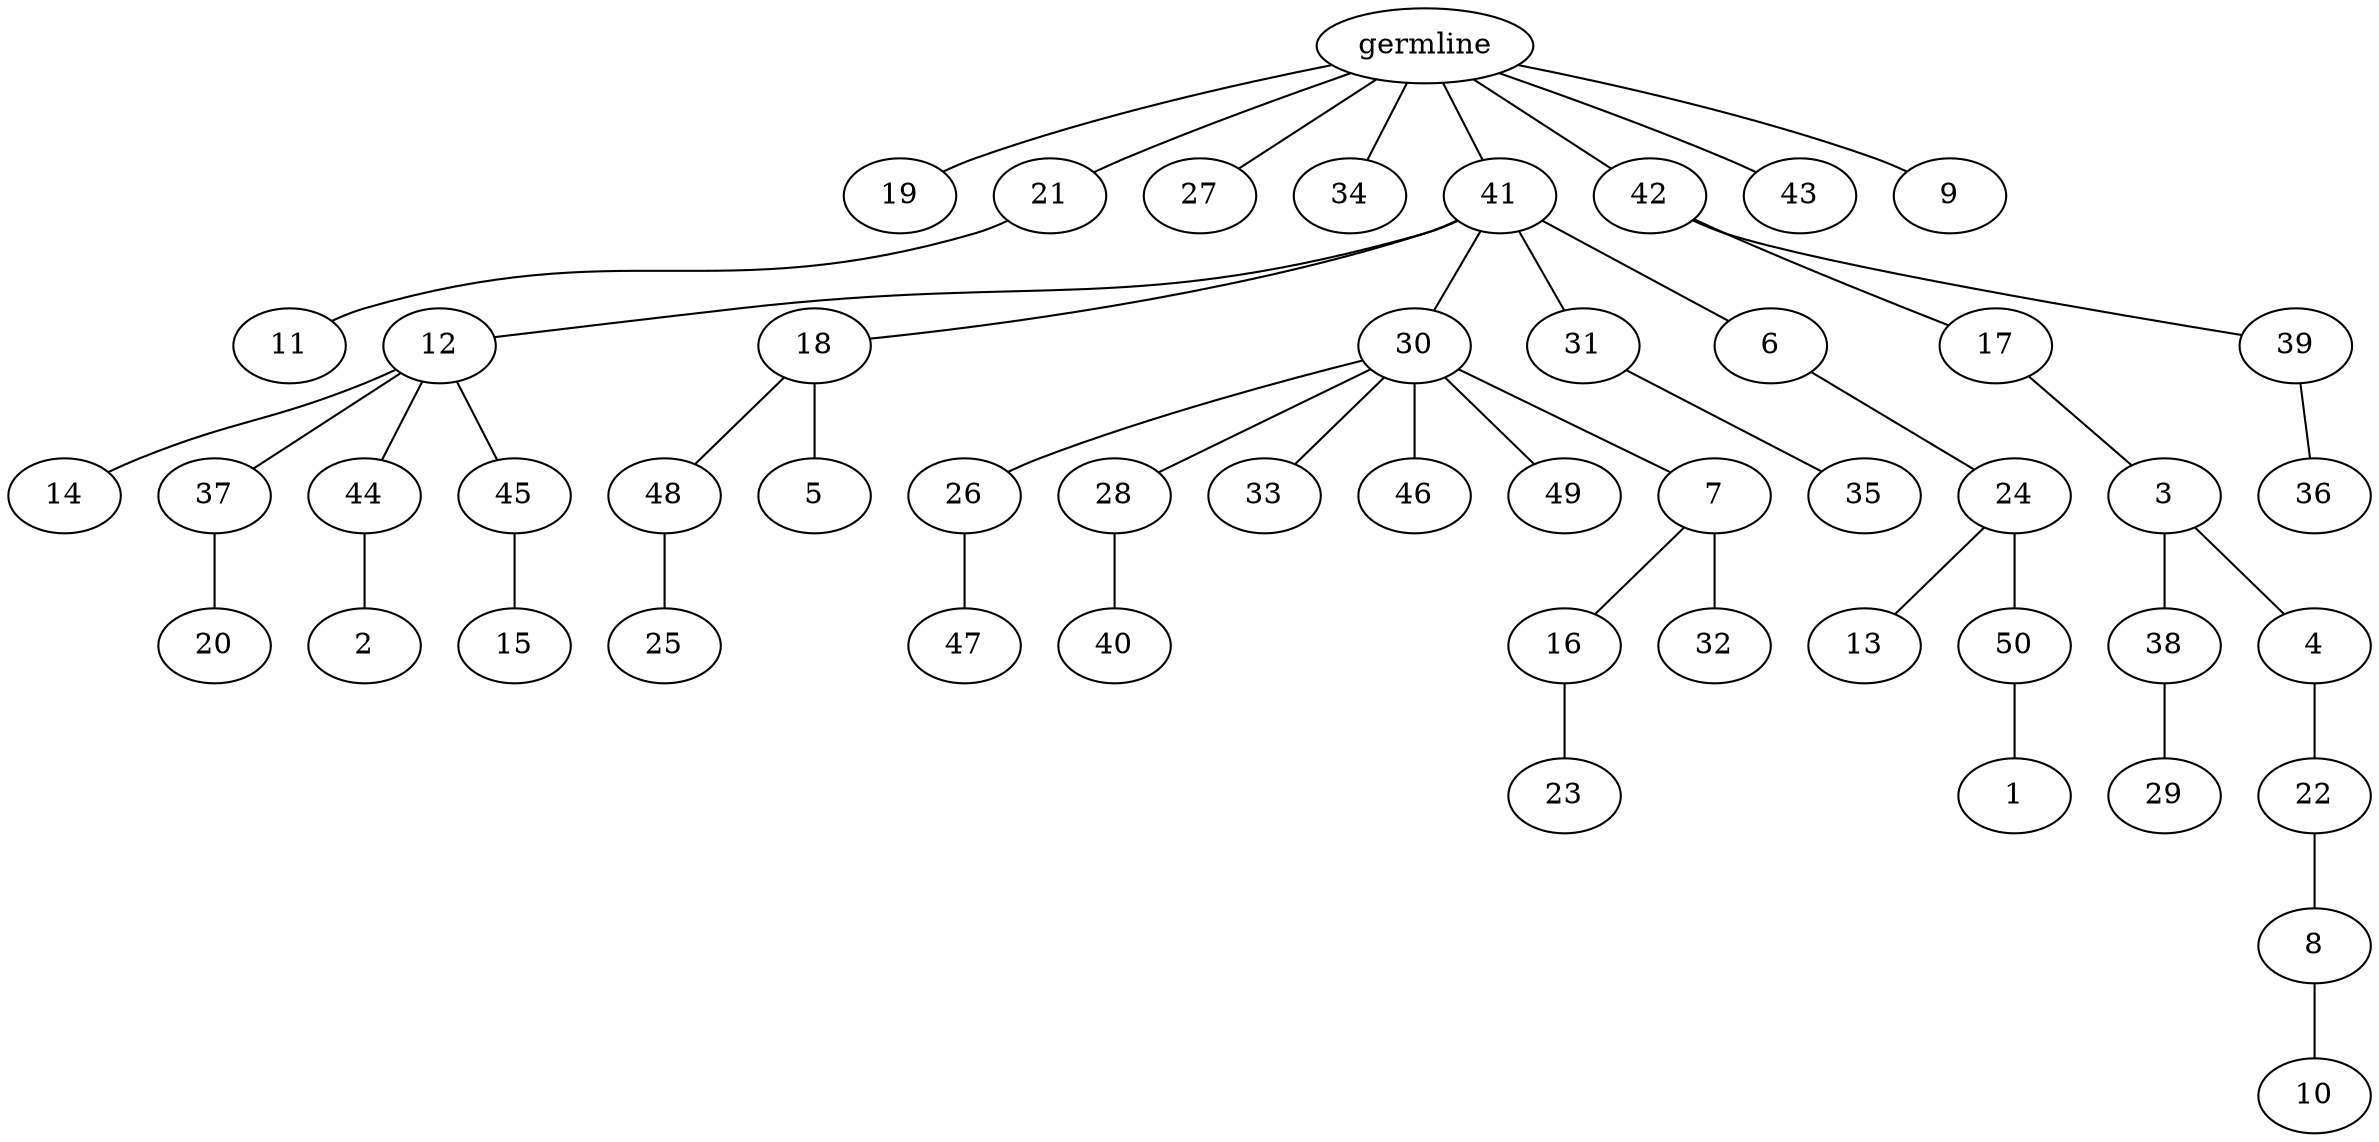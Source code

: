 graph tree {
    "140322795535328" [label="germline"];
    "140322795540336" [label="19"];
    "140322795539136" [label="21"];
    "140322795538608" [label="11"];
    "140322795539520" [label="27"];
    "140322795537888" [label="34"];
    "140322795539616" [label="41"];
    "140322795538320" [label="12"];
    "140322795537696" [label="14"];
    "140322795537120" [label="37"];
    "140322807200928" [label="20"];
    "140322795538656" [label="44"];
    "140322807200544" [label="2"];
    "140322807198576" [label="45"];
    "140322807199584" [label="15"];
    "140322795537168" [label="18"];
    "140322807198240" [label="48"];
    "140322807201024" [label="25"];
    "140322807198720" [label="5"];
    "140322807198768" [label="30"];
    "140322807199872" [label="26"];
    "140322807199536" [label="47"];
    "140322807198192" [label="28"];
    "140322807201648" [label="40"];
    "140322807201504" [label="33"];
    "140322804184352" [label="46"];
    "140322804185168" [label="49"];
    "140322804186560" [label="7"];
    "140322804184160" [label="16"];
    "140322804185888" [label="23"];
    "140322804184640" [label="32"];
    "140322806726272" [label="31"];
    "140322804185696" [label="35"];
    "140322804183680" [label="6"];
    "140322804186224" [label="24"];
    "140322804185504" [label="13"];
    "140322804185312" [label="50"];
    "140322804185120" [label="1"];
    "140322795538176" [label="42"];
    "140322804183248" [label="17"];
    "140322804184736" [label="3"];
    "140322804183440" [label="38"];
    "140322804186896" [label="29"];
    "140322804184256" [label="4"];
    "140322804183584" [label="22"];
    "140322804185840" [label="8"];
    "140322796300080" [label="10"];
    "140322804186800" [label="39"];
    "140322804185408" [label="36"];
    "140322804186272" [label="43"];
    "140322804184016" [label="9"];
    "140322795535328" -- "140322795540336";
    "140322795535328" -- "140322795539136";
    "140322795535328" -- "140322795539520";
    "140322795535328" -- "140322795537888";
    "140322795535328" -- "140322795539616";
    "140322795535328" -- "140322795538176";
    "140322795535328" -- "140322804186272";
    "140322795535328" -- "140322804184016";
    "140322795539136" -- "140322795538608";
    "140322795539616" -- "140322795538320";
    "140322795539616" -- "140322795537168";
    "140322795539616" -- "140322807198768";
    "140322795539616" -- "140322806726272";
    "140322795539616" -- "140322804183680";
    "140322795538320" -- "140322795537696";
    "140322795538320" -- "140322795537120";
    "140322795538320" -- "140322795538656";
    "140322795538320" -- "140322807198576";
    "140322795537120" -- "140322807200928";
    "140322795538656" -- "140322807200544";
    "140322807198576" -- "140322807199584";
    "140322795537168" -- "140322807198240";
    "140322795537168" -- "140322807198720";
    "140322807198240" -- "140322807201024";
    "140322807198768" -- "140322807199872";
    "140322807198768" -- "140322807198192";
    "140322807198768" -- "140322807201504";
    "140322807198768" -- "140322804184352";
    "140322807198768" -- "140322804185168";
    "140322807198768" -- "140322804186560";
    "140322807199872" -- "140322807199536";
    "140322807198192" -- "140322807201648";
    "140322804186560" -- "140322804184160";
    "140322804186560" -- "140322804184640";
    "140322804184160" -- "140322804185888";
    "140322806726272" -- "140322804185696";
    "140322804183680" -- "140322804186224";
    "140322804186224" -- "140322804185504";
    "140322804186224" -- "140322804185312";
    "140322804185312" -- "140322804185120";
    "140322795538176" -- "140322804183248";
    "140322795538176" -- "140322804186800";
    "140322804183248" -- "140322804184736";
    "140322804184736" -- "140322804183440";
    "140322804184736" -- "140322804184256";
    "140322804183440" -- "140322804186896";
    "140322804184256" -- "140322804183584";
    "140322804183584" -- "140322804185840";
    "140322804185840" -- "140322796300080";
    "140322804186800" -- "140322804185408";
}
